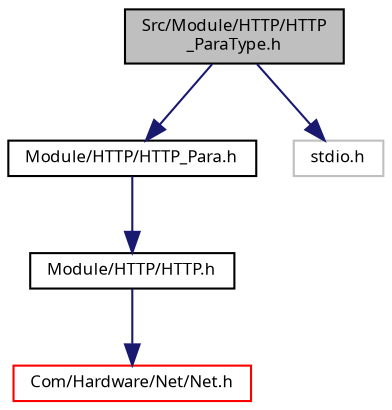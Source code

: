 digraph "Src/Module/HTTP/HTTP_ParaType.h"
{
  edge [fontname="Sans",fontsize="8",labelfontname="Sans",labelfontsize="8"];
  node [fontname="Sans",fontsize="8",shape=record];
  Node1 [label="Src/Module/HTTP/HTTP\l_ParaType.h",height=0.2,width=0.4,color="black", fillcolor="grey75", style="filled", fontcolor="black"];
  Node1 -> Node2 [color="midnightblue",fontsize="8",style="solid",fontname="Sans"];
  Node2 [label="Module/HTTP/HTTP_Para.h",height=0.2,width=0.4,color="black", fillcolor="white", style="filled",URL="$_h_t_t_p___para_8h.html"];
  Node2 -> Node3 [color="midnightblue",fontsize="8",style="solid",fontname="Sans"];
  Node3 [label="Module/HTTP/HTTP.h",height=0.2,width=0.4,color="black", fillcolor="white", style="filled",URL="$_h_t_t_p_2_h_t_t_p_8h_source.html"];
  Node3 -> Node4 [color="midnightblue",fontsize="8",style="solid",fontname="Sans"];
  Node4 [label="Com/Hardware/Net/Net.h",height=0.2,width=0.4,color="red", fillcolor="white", style="filled",URL="$_net_8h.html"];
  Node1 -> Node5 [color="midnightblue",fontsize="8",style="solid",fontname="Sans"];
  Node5 [label="stdio.h",height=0.2,width=0.4,color="grey75", fillcolor="white", style="filled"];
}
